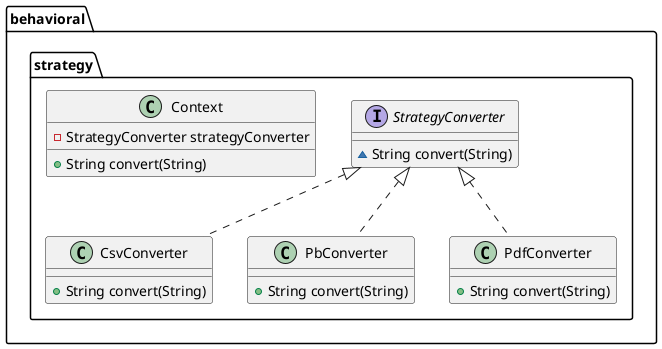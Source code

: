 @startuml
class behavioral.strategy.CsvConverter {
+ String convert(String)
}
interface behavioral.strategy.StrategyConverter {
~ String convert(String)
}
class behavioral.strategy.PbConverter {
+ String convert(String)
}
class behavioral.strategy.Context {
- StrategyConverter strategyConverter
+ String convert(String)
}
class behavioral.strategy.PdfConverter {
+ String convert(String)
}


behavioral.strategy.StrategyConverter <|.. behavioral.strategy.CsvConverter
behavioral.strategy.StrategyConverter <|.. behavioral.strategy.PbConverter
behavioral.strategy.StrategyConverter <|.. behavioral.strategy.PdfConverter
@enduml